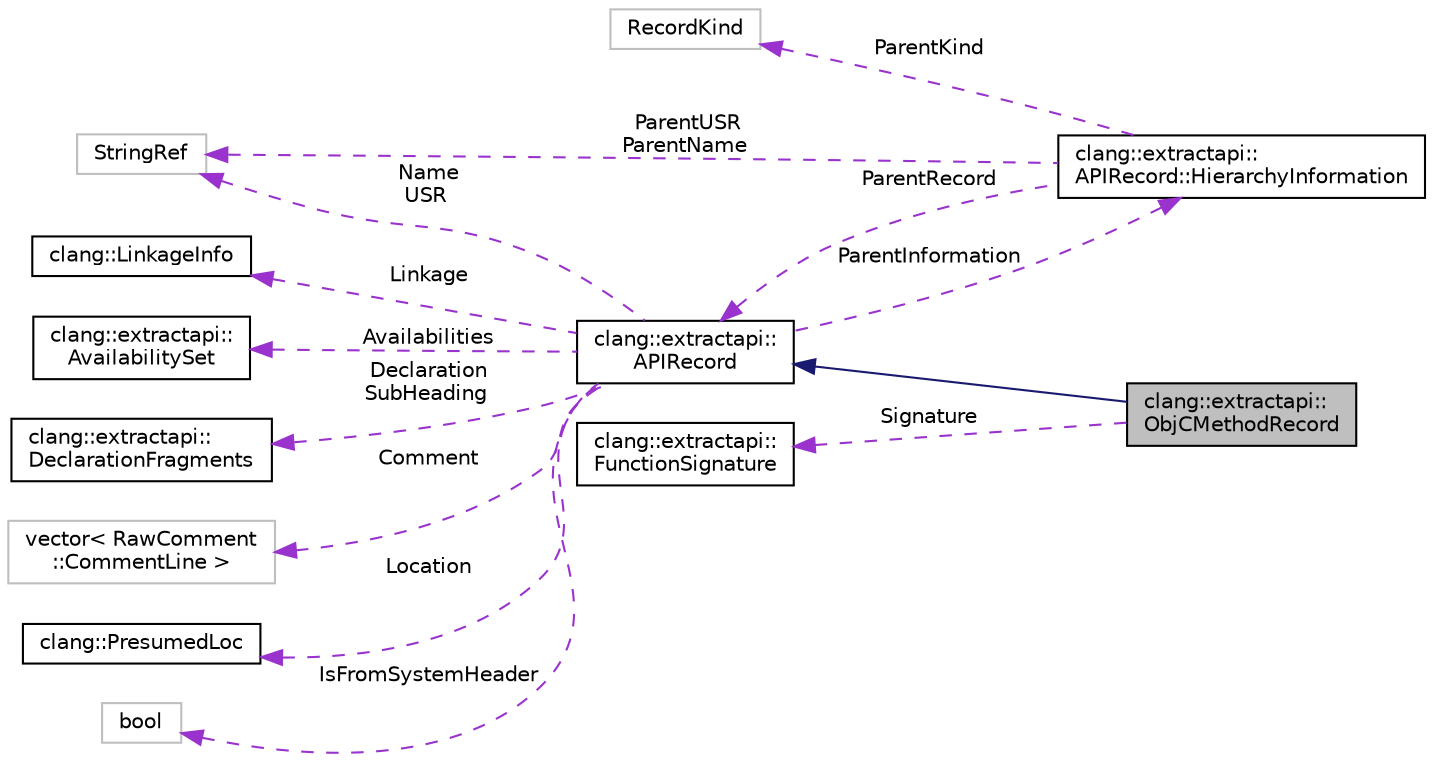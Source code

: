 digraph "clang::extractapi::ObjCMethodRecord"
{
 // LATEX_PDF_SIZE
  bgcolor="transparent";
  edge [fontname="Helvetica",fontsize="10",labelfontname="Helvetica",labelfontsize="10"];
  node [fontname="Helvetica",fontsize="10",shape=record];
  rankdir="LR";
  Node1 [label="clang::extractapi::\lObjCMethodRecord",height=0.2,width=0.4,color="black", fillcolor="grey75", style="filled", fontcolor="black",tooltip="This holds information associated with Objective-C methods."];
  Node2 -> Node1 [dir="back",color="midnightblue",fontsize="10",style="solid",fontname="Helvetica"];
  Node2 [label="clang::extractapi::\lAPIRecord",height=0.2,width=0.4,color="black",URL="$structclang_1_1extractapi_1_1APIRecord.html",tooltip="The base representation of an API record. Holds common symbol information."];
  Node3 -> Node2 [dir="back",color="darkorchid3",fontsize="10",style="dashed",label=" Linkage" ,fontname="Helvetica"];
  Node3 [label="clang::LinkageInfo",height=0.2,width=0.4,color="black",URL="$classclang_1_1LinkageInfo.html",tooltip=" "];
  Node4 -> Node2 [dir="back",color="darkorchid3",fontsize="10",style="dashed",label=" Availabilities" ,fontname="Helvetica"];
  Node4 [label="clang::extractapi::\lAvailabilitySet",height=0.2,width=0.4,color="black",URL="$classclang_1_1extractapi_1_1AvailabilitySet.html",tooltip=" "];
  Node5 -> Node2 [dir="back",color="darkorchid3",fontsize="10",style="dashed",label=" Declaration\nSubHeading" ,fontname="Helvetica"];
  Node5 [label="clang::extractapi::\lDeclarationFragments",height=0.2,width=0.4,color="black",URL="$classclang_1_1extractapi_1_1DeclarationFragments.html",tooltip="DeclarationFragments is a vector of tagged important parts of a symbol's declaration."];
  Node6 -> Node2 [dir="back",color="darkorchid3",fontsize="10",style="dashed",label=" Comment" ,fontname="Helvetica"];
  Node6 [label="vector\< RawComment\l::CommentLine \>",height=0.2,width=0.4,color="grey75",tooltip=" "];
  Node7 -> Node2 [dir="back",color="darkorchid3",fontsize="10",style="dashed",label=" ParentInformation" ,fontname="Helvetica"];
  Node7 [label="clang::extractapi::\lAPIRecord::HierarchyInformation",height=0.2,width=0.4,color="black",URL="$structclang_1_1extractapi_1_1APIRecord_1_1HierarchyInformation.html",tooltip="Stores information about the context of the declaration of this API."];
  Node2 -> Node7 [dir="back",color="darkorchid3",fontsize="10",style="dashed",label=" ParentRecord" ,fontname="Helvetica"];
  Node8 -> Node7 [dir="back",color="darkorchid3",fontsize="10",style="dashed",label=" ParentKind" ,fontname="Helvetica"];
  Node8 [label="RecordKind",height=0.2,width=0.4,color="grey75",tooltip=" "];
  Node9 -> Node7 [dir="back",color="darkorchid3",fontsize="10",style="dashed",label=" ParentUSR\nParentName" ,fontname="Helvetica"];
  Node9 [label="StringRef",height=0.2,width=0.4,color="grey75",tooltip=" "];
  Node10 -> Node2 [dir="back",color="darkorchid3",fontsize="10",style="dashed",label=" Location" ,fontname="Helvetica"];
  Node10 [label="clang::PresumedLoc",height=0.2,width=0.4,color="black",URL="$classclang_1_1PresumedLoc.html",tooltip="Represents an unpacked \"presumed\" location which can be presented to the user."];
  Node11 -> Node2 [dir="back",color="darkorchid3",fontsize="10",style="dashed",label=" IsFromSystemHeader" ,fontname="Helvetica"];
  Node11 [label="bool",height=0.2,width=0.4,color="grey75",tooltip=" "];
  Node9 -> Node2 [dir="back",color="darkorchid3",fontsize="10",style="dashed",label=" Name\nUSR" ,fontname="Helvetica"];
  Node12 -> Node1 [dir="back",color="darkorchid3",fontsize="10",style="dashed",label=" Signature" ,fontname="Helvetica"];
  Node12 [label="clang::extractapi::\lFunctionSignature",height=0.2,width=0.4,color="black",URL="$classclang_1_1extractapi_1_1FunctionSignature.html",tooltip="Store function signature information with DeclarationFragments of the return type and parameters."];
}

